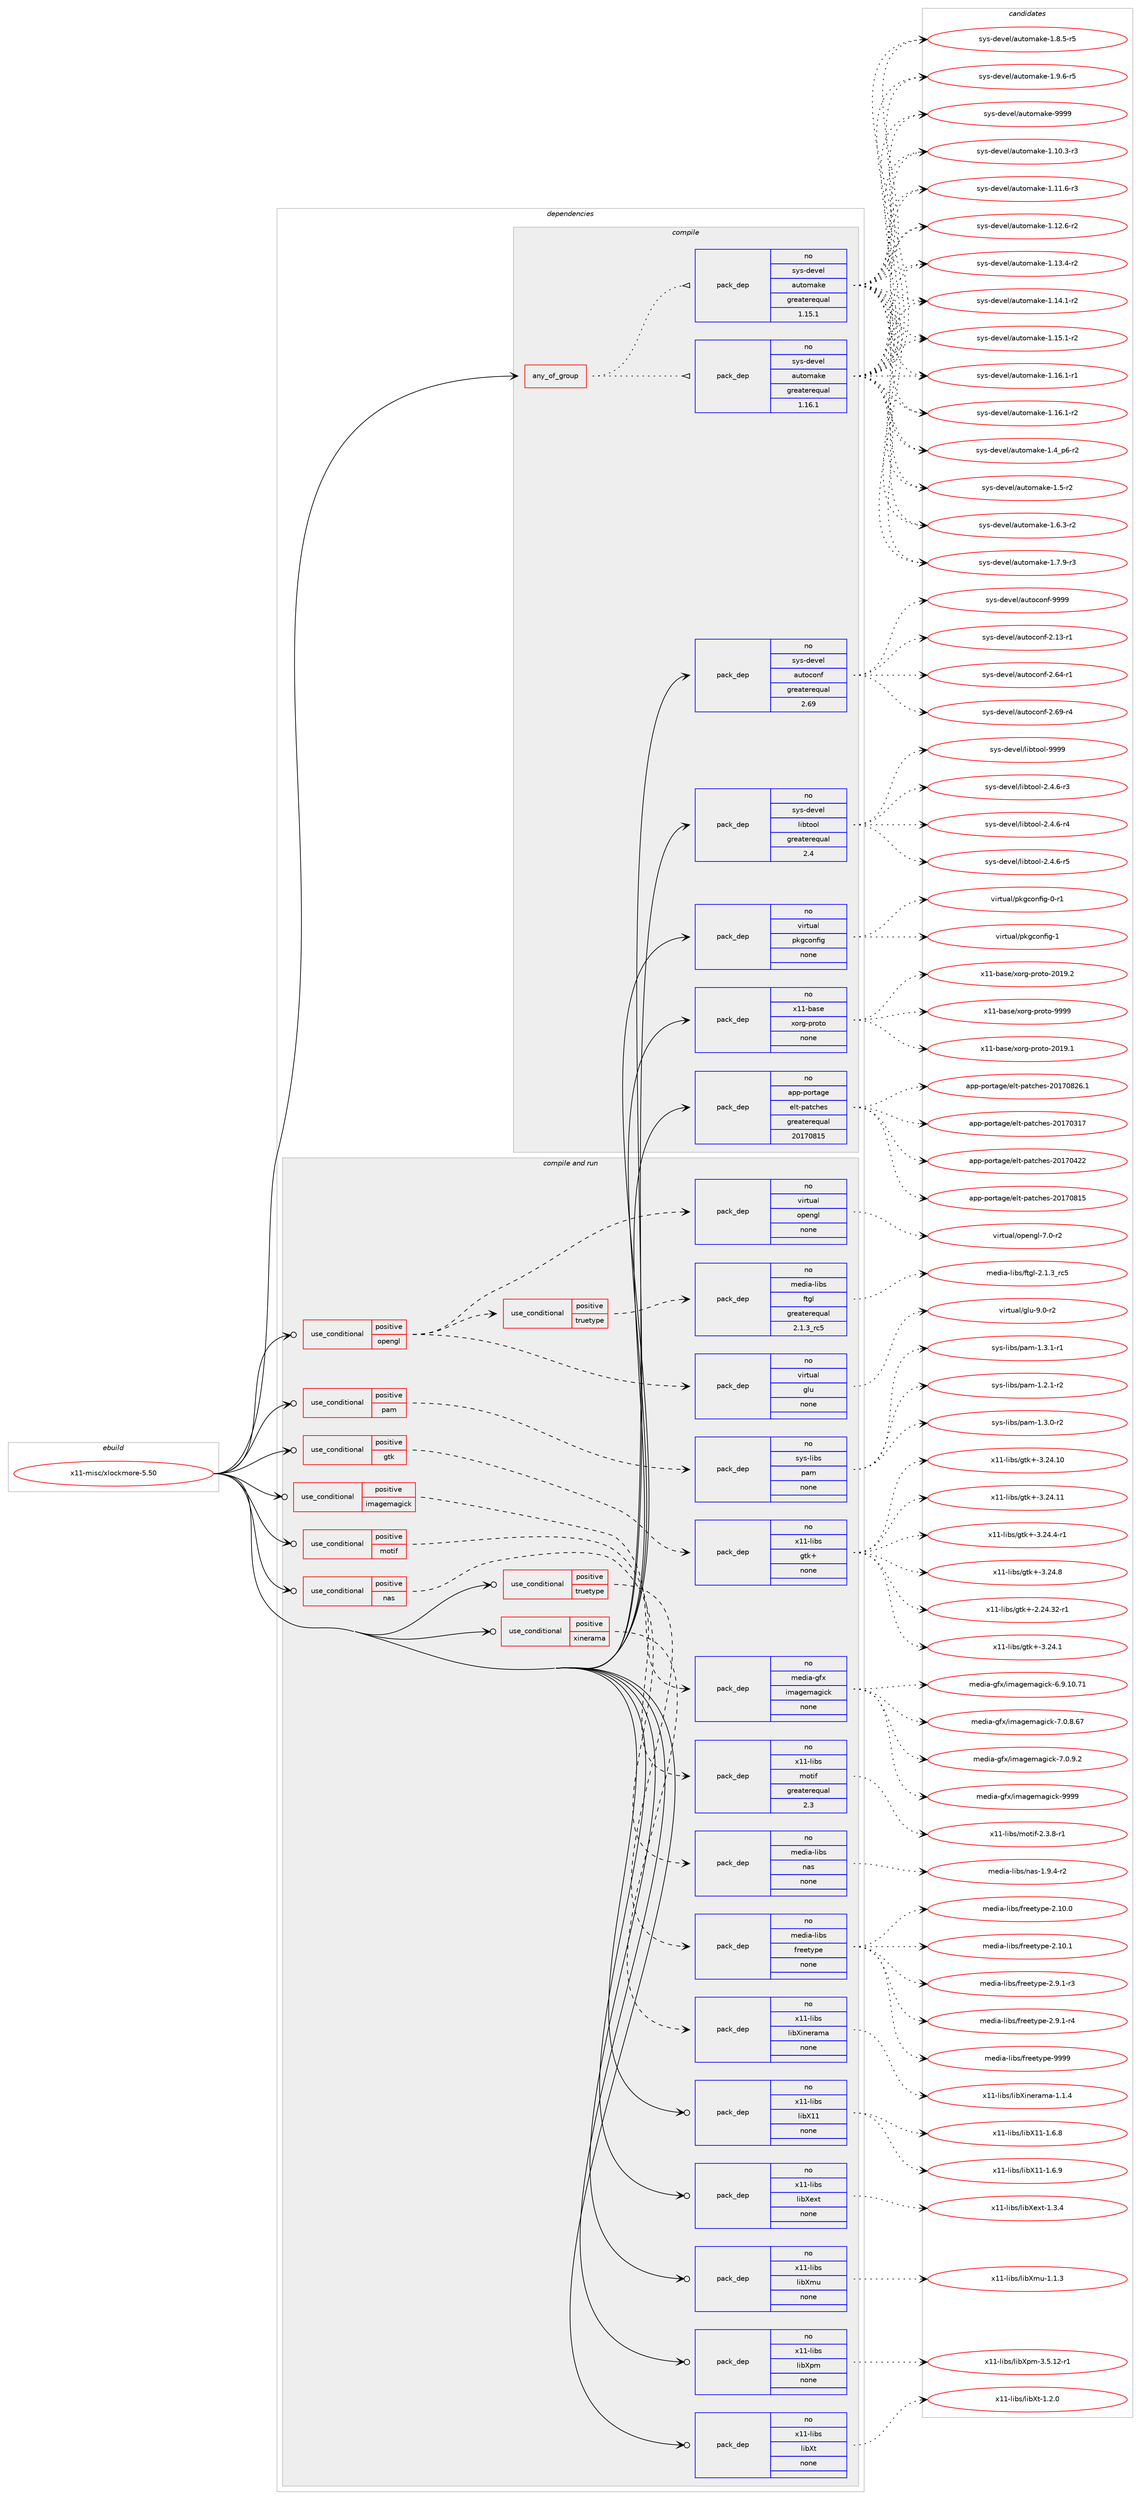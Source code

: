 digraph prolog {

# *************
# Graph options
# *************

newrank=true;
concentrate=true;
compound=true;
graph [rankdir=LR,fontname=Helvetica,fontsize=10,ranksep=1.5];#, ranksep=2.5, nodesep=0.2];
edge  [arrowhead=vee];
node  [fontname=Helvetica,fontsize=10];

# **********
# The ebuild
# **********

subgraph cluster_leftcol {
color=gray;
rank=same;
label=<<i>ebuild</i>>;
id [label="x11-misc/xlockmore-5.50", color=red, width=4, href="../x11-misc/xlockmore-5.50.svg"];
}

# ****************
# The dependencies
# ****************

subgraph cluster_midcol {
color=gray;
label=<<i>dependencies</i>>;
subgraph cluster_compile {
fillcolor="#eeeeee";
style=filled;
label=<<i>compile</i>>;
subgraph any16120 {
dependency921679 [label=<<TABLE BORDER="0" CELLBORDER="1" CELLSPACING="0" CELLPADDING="4"><TR><TD CELLPADDING="10">any_of_group</TD></TR></TABLE>>, shape=none, color=red];subgraph pack684891 {
dependency921680 [label=<<TABLE BORDER="0" CELLBORDER="1" CELLSPACING="0" CELLPADDING="4" WIDTH="220"><TR><TD ROWSPAN="6" CELLPADDING="30">pack_dep</TD></TR><TR><TD WIDTH="110">no</TD></TR><TR><TD>sys-devel</TD></TR><TR><TD>automake</TD></TR><TR><TD>greaterequal</TD></TR><TR><TD>1.16.1</TD></TR></TABLE>>, shape=none, color=blue];
}
dependency921679:e -> dependency921680:w [weight=20,style="dotted",arrowhead="oinv"];
subgraph pack684892 {
dependency921681 [label=<<TABLE BORDER="0" CELLBORDER="1" CELLSPACING="0" CELLPADDING="4" WIDTH="220"><TR><TD ROWSPAN="6" CELLPADDING="30">pack_dep</TD></TR><TR><TD WIDTH="110">no</TD></TR><TR><TD>sys-devel</TD></TR><TR><TD>automake</TD></TR><TR><TD>greaterequal</TD></TR><TR><TD>1.15.1</TD></TR></TABLE>>, shape=none, color=blue];
}
dependency921679:e -> dependency921681:w [weight=20,style="dotted",arrowhead="oinv"];
}
id:e -> dependency921679:w [weight=20,style="solid",arrowhead="vee"];
subgraph pack684893 {
dependency921682 [label=<<TABLE BORDER="0" CELLBORDER="1" CELLSPACING="0" CELLPADDING="4" WIDTH="220"><TR><TD ROWSPAN="6" CELLPADDING="30">pack_dep</TD></TR><TR><TD WIDTH="110">no</TD></TR><TR><TD>app-portage</TD></TR><TR><TD>elt-patches</TD></TR><TR><TD>greaterequal</TD></TR><TR><TD>20170815</TD></TR></TABLE>>, shape=none, color=blue];
}
id:e -> dependency921682:w [weight=20,style="solid",arrowhead="vee"];
subgraph pack684894 {
dependency921683 [label=<<TABLE BORDER="0" CELLBORDER="1" CELLSPACING="0" CELLPADDING="4" WIDTH="220"><TR><TD ROWSPAN="6" CELLPADDING="30">pack_dep</TD></TR><TR><TD WIDTH="110">no</TD></TR><TR><TD>sys-devel</TD></TR><TR><TD>autoconf</TD></TR><TR><TD>greaterequal</TD></TR><TR><TD>2.69</TD></TR></TABLE>>, shape=none, color=blue];
}
id:e -> dependency921683:w [weight=20,style="solid",arrowhead="vee"];
subgraph pack684895 {
dependency921684 [label=<<TABLE BORDER="0" CELLBORDER="1" CELLSPACING="0" CELLPADDING="4" WIDTH="220"><TR><TD ROWSPAN="6" CELLPADDING="30">pack_dep</TD></TR><TR><TD WIDTH="110">no</TD></TR><TR><TD>sys-devel</TD></TR><TR><TD>libtool</TD></TR><TR><TD>greaterequal</TD></TR><TR><TD>2.4</TD></TR></TABLE>>, shape=none, color=blue];
}
id:e -> dependency921684:w [weight=20,style="solid",arrowhead="vee"];
subgraph pack684896 {
dependency921685 [label=<<TABLE BORDER="0" CELLBORDER="1" CELLSPACING="0" CELLPADDING="4" WIDTH="220"><TR><TD ROWSPAN="6" CELLPADDING="30">pack_dep</TD></TR><TR><TD WIDTH="110">no</TD></TR><TR><TD>virtual</TD></TR><TR><TD>pkgconfig</TD></TR><TR><TD>none</TD></TR><TR><TD></TD></TR></TABLE>>, shape=none, color=blue];
}
id:e -> dependency921685:w [weight=20,style="solid",arrowhead="vee"];
subgraph pack684897 {
dependency921686 [label=<<TABLE BORDER="0" CELLBORDER="1" CELLSPACING="0" CELLPADDING="4" WIDTH="220"><TR><TD ROWSPAN="6" CELLPADDING="30">pack_dep</TD></TR><TR><TD WIDTH="110">no</TD></TR><TR><TD>x11-base</TD></TR><TR><TD>xorg-proto</TD></TR><TR><TD>none</TD></TR><TR><TD></TD></TR></TABLE>>, shape=none, color=blue];
}
id:e -> dependency921686:w [weight=20,style="solid",arrowhead="vee"];
}
subgraph cluster_compileandrun {
fillcolor="#eeeeee";
style=filled;
label=<<i>compile and run</i>>;
subgraph cond220077 {
dependency921687 [label=<<TABLE BORDER="0" CELLBORDER="1" CELLSPACING="0" CELLPADDING="4"><TR><TD ROWSPAN="3" CELLPADDING="10">use_conditional</TD></TR><TR><TD>positive</TD></TR><TR><TD>gtk</TD></TR></TABLE>>, shape=none, color=red];
subgraph pack684898 {
dependency921688 [label=<<TABLE BORDER="0" CELLBORDER="1" CELLSPACING="0" CELLPADDING="4" WIDTH="220"><TR><TD ROWSPAN="6" CELLPADDING="30">pack_dep</TD></TR><TR><TD WIDTH="110">no</TD></TR><TR><TD>x11-libs</TD></TR><TR><TD>gtk+</TD></TR><TR><TD>none</TD></TR><TR><TD></TD></TR></TABLE>>, shape=none, color=blue];
}
dependency921687:e -> dependency921688:w [weight=20,style="dashed",arrowhead="vee"];
}
id:e -> dependency921687:w [weight=20,style="solid",arrowhead="odotvee"];
subgraph cond220078 {
dependency921689 [label=<<TABLE BORDER="0" CELLBORDER="1" CELLSPACING="0" CELLPADDING="4"><TR><TD ROWSPAN="3" CELLPADDING="10">use_conditional</TD></TR><TR><TD>positive</TD></TR><TR><TD>imagemagick</TD></TR></TABLE>>, shape=none, color=red];
subgraph pack684899 {
dependency921690 [label=<<TABLE BORDER="0" CELLBORDER="1" CELLSPACING="0" CELLPADDING="4" WIDTH="220"><TR><TD ROWSPAN="6" CELLPADDING="30">pack_dep</TD></TR><TR><TD WIDTH="110">no</TD></TR><TR><TD>media-gfx</TD></TR><TR><TD>imagemagick</TD></TR><TR><TD>none</TD></TR><TR><TD></TD></TR></TABLE>>, shape=none, color=blue];
}
dependency921689:e -> dependency921690:w [weight=20,style="dashed",arrowhead="vee"];
}
id:e -> dependency921689:w [weight=20,style="solid",arrowhead="odotvee"];
subgraph cond220079 {
dependency921691 [label=<<TABLE BORDER="0" CELLBORDER="1" CELLSPACING="0" CELLPADDING="4"><TR><TD ROWSPAN="3" CELLPADDING="10">use_conditional</TD></TR><TR><TD>positive</TD></TR><TR><TD>motif</TD></TR></TABLE>>, shape=none, color=red];
subgraph pack684900 {
dependency921692 [label=<<TABLE BORDER="0" CELLBORDER="1" CELLSPACING="0" CELLPADDING="4" WIDTH="220"><TR><TD ROWSPAN="6" CELLPADDING="30">pack_dep</TD></TR><TR><TD WIDTH="110">no</TD></TR><TR><TD>x11-libs</TD></TR><TR><TD>motif</TD></TR><TR><TD>greaterequal</TD></TR><TR><TD>2.3</TD></TR></TABLE>>, shape=none, color=blue];
}
dependency921691:e -> dependency921692:w [weight=20,style="dashed",arrowhead="vee"];
}
id:e -> dependency921691:w [weight=20,style="solid",arrowhead="odotvee"];
subgraph cond220080 {
dependency921693 [label=<<TABLE BORDER="0" CELLBORDER="1" CELLSPACING="0" CELLPADDING="4"><TR><TD ROWSPAN="3" CELLPADDING="10">use_conditional</TD></TR><TR><TD>positive</TD></TR><TR><TD>nas</TD></TR></TABLE>>, shape=none, color=red];
subgraph pack684901 {
dependency921694 [label=<<TABLE BORDER="0" CELLBORDER="1" CELLSPACING="0" CELLPADDING="4" WIDTH="220"><TR><TD ROWSPAN="6" CELLPADDING="30">pack_dep</TD></TR><TR><TD WIDTH="110">no</TD></TR><TR><TD>media-libs</TD></TR><TR><TD>nas</TD></TR><TR><TD>none</TD></TR><TR><TD></TD></TR></TABLE>>, shape=none, color=blue];
}
dependency921693:e -> dependency921694:w [weight=20,style="dashed",arrowhead="vee"];
}
id:e -> dependency921693:w [weight=20,style="solid",arrowhead="odotvee"];
subgraph cond220081 {
dependency921695 [label=<<TABLE BORDER="0" CELLBORDER="1" CELLSPACING="0" CELLPADDING="4"><TR><TD ROWSPAN="3" CELLPADDING="10">use_conditional</TD></TR><TR><TD>positive</TD></TR><TR><TD>opengl</TD></TR></TABLE>>, shape=none, color=red];
subgraph pack684902 {
dependency921696 [label=<<TABLE BORDER="0" CELLBORDER="1" CELLSPACING="0" CELLPADDING="4" WIDTH="220"><TR><TD ROWSPAN="6" CELLPADDING="30">pack_dep</TD></TR><TR><TD WIDTH="110">no</TD></TR><TR><TD>virtual</TD></TR><TR><TD>opengl</TD></TR><TR><TD>none</TD></TR><TR><TD></TD></TR></TABLE>>, shape=none, color=blue];
}
dependency921695:e -> dependency921696:w [weight=20,style="dashed",arrowhead="vee"];
subgraph pack684903 {
dependency921697 [label=<<TABLE BORDER="0" CELLBORDER="1" CELLSPACING="0" CELLPADDING="4" WIDTH="220"><TR><TD ROWSPAN="6" CELLPADDING="30">pack_dep</TD></TR><TR><TD WIDTH="110">no</TD></TR><TR><TD>virtual</TD></TR><TR><TD>glu</TD></TR><TR><TD>none</TD></TR><TR><TD></TD></TR></TABLE>>, shape=none, color=blue];
}
dependency921695:e -> dependency921697:w [weight=20,style="dashed",arrowhead="vee"];
subgraph cond220082 {
dependency921698 [label=<<TABLE BORDER="0" CELLBORDER="1" CELLSPACING="0" CELLPADDING="4"><TR><TD ROWSPAN="3" CELLPADDING="10">use_conditional</TD></TR><TR><TD>positive</TD></TR><TR><TD>truetype</TD></TR></TABLE>>, shape=none, color=red];
subgraph pack684904 {
dependency921699 [label=<<TABLE BORDER="0" CELLBORDER="1" CELLSPACING="0" CELLPADDING="4" WIDTH="220"><TR><TD ROWSPAN="6" CELLPADDING="30">pack_dep</TD></TR><TR><TD WIDTH="110">no</TD></TR><TR><TD>media-libs</TD></TR><TR><TD>ftgl</TD></TR><TR><TD>greaterequal</TD></TR><TR><TD>2.1.3_rc5</TD></TR></TABLE>>, shape=none, color=blue];
}
dependency921698:e -> dependency921699:w [weight=20,style="dashed",arrowhead="vee"];
}
dependency921695:e -> dependency921698:w [weight=20,style="dashed",arrowhead="vee"];
}
id:e -> dependency921695:w [weight=20,style="solid",arrowhead="odotvee"];
subgraph cond220083 {
dependency921700 [label=<<TABLE BORDER="0" CELLBORDER="1" CELLSPACING="0" CELLPADDING="4"><TR><TD ROWSPAN="3" CELLPADDING="10">use_conditional</TD></TR><TR><TD>positive</TD></TR><TR><TD>pam</TD></TR></TABLE>>, shape=none, color=red];
subgraph pack684905 {
dependency921701 [label=<<TABLE BORDER="0" CELLBORDER="1" CELLSPACING="0" CELLPADDING="4" WIDTH="220"><TR><TD ROWSPAN="6" CELLPADDING="30">pack_dep</TD></TR><TR><TD WIDTH="110">no</TD></TR><TR><TD>sys-libs</TD></TR><TR><TD>pam</TD></TR><TR><TD>none</TD></TR><TR><TD></TD></TR></TABLE>>, shape=none, color=blue];
}
dependency921700:e -> dependency921701:w [weight=20,style="dashed",arrowhead="vee"];
}
id:e -> dependency921700:w [weight=20,style="solid",arrowhead="odotvee"];
subgraph cond220084 {
dependency921702 [label=<<TABLE BORDER="0" CELLBORDER="1" CELLSPACING="0" CELLPADDING="4"><TR><TD ROWSPAN="3" CELLPADDING="10">use_conditional</TD></TR><TR><TD>positive</TD></TR><TR><TD>truetype</TD></TR></TABLE>>, shape=none, color=red];
subgraph pack684906 {
dependency921703 [label=<<TABLE BORDER="0" CELLBORDER="1" CELLSPACING="0" CELLPADDING="4" WIDTH="220"><TR><TD ROWSPAN="6" CELLPADDING="30">pack_dep</TD></TR><TR><TD WIDTH="110">no</TD></TR><TR><TD>media-libs</TD></TR><TR><TD>freetype</TD></TR><TR><TD>none</TD></TR><TR><TD></TD></TR></TABLE>>, shape=none, color=blue];
}
dependency921702:e -> dependency921703:w [weight=20,style="dashed",arrowhead="vee"];
}
id:e -> dependency921702:w [weight=20,style="solid",arrowhead="odotvee"];
subgraph cond220085 {
dependency921704 [label=<<TABLE BORDER="0" CELLBORDER="1" CELLSPACING="0" CELLPADDING="4"><TR><TD ROWSPAN="3" CELLPADDING="10">use_conditional</TD></TR><TR><TD>positive</TD></TR><TR><TD>xinerama</TD></TR></TABLE>>, shape=none, color=red];
subgraph pack684907 {
dependency921705 [label=<<TABLE BORDER="0" CELLBORDER="1" CELLSPACING="0" CELLPADDING="4" WIDTH="220"><TR><TD ROWSPAN="6" CELLPADDING="30">pack_dep</TD></TR><TR><TD WIDTH="110">no</TD></TR><TR><TD>x11-libs</TD></TR><TR><TD>libXinerama</TD></TR><TR><TD>none</TD></TR><TR><TD></TD></TR></TABLE>>, shape=none, color=blue];
}
dependency921704:e -> dependency921705:w [weight=20,style="dashed",arrowhead="vee"];
}
id:e -> dependency921704:w [weight=20,style="solid",arrowhead="odotvee"];
subgraph pack684908 {
dependency921706 [label=<<TABLE BORDER="0" CELLBORDER="1" CELLSPACING="0" CELLPADDING="4" WIDTH="220"><TR><TD ROWSPAN="6" CELLPADDING="30">pack_dep</TD></TR><TR><TD WIDTH="110">no</TD></TR><TR><TD>x11-libs</TD></TR><TR><TD>libX11</TD></TR><TR><TD>none</TD></TR><TR><TD></TD></TR></TABLE>>, shape=none, color=blue];
}
id:e -> dependency921706:w [weight=20,style="solid",arrowhead="odotvee"];
subgraph pack684909 {
dependency921707 [label=<<TABLE BORDER="0" CELLBORDER="1" CELLSPACING="0" CELLPADDING="4" WIDTH="220"><TR><TD ROWSPAN="6" CELLPADDING="30">pack_dep</TD></TR><TR><TD WIDTH="110">no</TD></TR><TR><TD>x11-libs</TD></TR><TR><TD>libXext</TD></TR><TR><TD>none</TD></TR><TR><TD></TD></TR></TABLE>>, shape=none, color=blue];
}
id:e -> dependency921707:w [weight=20,style="solid",arrowhead="odotvee"];
subgraph pack684910 {
dependency921708 [label=<<TABLE BORDER="0" CELLBORDER="1" CELLSPACING="0" CELLPADDING="4" WIDTH="220"><TR><TD ROWSPAN="6" CELLPADDING="30">pack_dep</TD></TR><TR><TD WIDTH="110">no</TD></TR><TR><TD>x11-libs</TD></TR><TR><TD>libXmu</TD></TR><TR><TD>none</TD></TR><TR><TD></TD></TR></TABLE>>, shape=none, color=blue];
}
id:e -> dependency921708:w [weight=20,style="solid",arrowhead="odotvee"];
subgraph pack684911 {
dependency921709 [label=<<TABLE BORDER="0" CELLBORDER="1" CELLSPACING="0" CELLPADDING="4" WIDTH="220"><TR><TD ROWSPAN="6" CELLPADDING="30">pack_dep</TD></TR><TR><TD WIDTH="110">no</TD></TR><TR><TD>x11-libs</TD></TR><TR><TD>libXpm</TD></TR><TR><TD>none</TD></TR><TR><TD></TD></TR></TABLE>>, shape=none, color=blue];
}
id:e -> dependency921709:w [weight=20,style="solid",arrowhead="odotvee"];
subgraph pack684912 {
dependency921710 [label=<<TABLE BORDER="0" CELLBORDER="1" CELLSPACING="0" CELLPADDING="4" WIDTH="220"><TR><TD ROWSPAN="6" CELLPADDING="30">pack_dep</TD></TR><TR><TD WIDTH="110">no</TD></TR><TR><TD>x11-libs</TD></TR><TR><TD>libXt</TD></TR><TR><TD>none</TD></TR><TR><TD></TD></TR></TABLE>>, shape=none, color=blue];
}
id:e -> dependency921710:w [weight=20,style="solid",arrowhead="odotvee"];
}
subgraph cluster_run {
fillcolor="#eeeeee";
style=filled;
label=<<i>run</i>>;
}
}

# **************
# The candidates
# **************

subgraph cluster_choices {
rank=same;
color=gray;
label=<<i>candidates</i>>;

subgraph choice684891 {
color=black;
nodesep=1;
choice11512111545100101118101108479711711611110997107101454946494846514511451 [label="sys-devel/automake-1.10.3-r3", color=red, width=4,href="../sys-devel/automake-1.10.3-r3.svg"];
choice11512111545100101118101108479711711611110997107101454946494946544511451 [label="sys-devel/automake-1.11.6-r3", color=red, width=4,href="../sys-devel/automake-1.11.6-r3.svg"];
choice11512111545100101118101108479711711611110997107101454946495046544511450 [label="sys-devel/automake-1.12.6-r2", color=red, width=4,href="../sys-devel/automake-1.12.6-r2.svg"];
choice11512111545100101118101108479711711611110997107101454946495146524511450 [label="sys-devel/automake-1.13.4-r2", color=red, width=4,href="../sys-devel/automake-1.13.4-r2.svg"];
choice11512111545100101118101108479711711611110997107101454946495246494511450 [label="sys-devel/automake-1.14.1-r2", color=red, width=4,href="../sys-devel/automake-1.14.1-r2.svg"];
choice11512111545100101118101108479711711611110997107101454946495346494511450 [label="sys-devel/automake-1.15.1-r2", color=red, width=4,href="../sys-devel/automake-1.15.1-r2.svg"];
choice11512111545100101118101108479711711611110997107101454946495446494511449 [label="sys-devel/automake-1.16.1-r1", color=red, width=4,href="../sys-devel/automake-1.16.1-r1.svg"];
choice11512111545100101118101108479711711611110997107101454946495446494511450 [label="sys-devel/automake-1.16.1-r2", color=red, width=4,href="../sys-devel/automake-1.16.1-r2.svg"];
choice115121115451001011181011084797117116111109971071014549465295112544511450 [label="sys-devel/automake-1.4_p6-r2", color=red, width=4,href="../sys-devel/automake-1.4_p6-r2.svg"];
choice11512111545100101118101108479711711611110997107101454946534511450 [label="sys-devel/automake-1.5-r2", color=red, width=4,href="../sys-devel/automake-1.5-r2.svg"];
choice115121115451001011181011084797117116111109971071014549465446514511450 [label="sys-devel/automake-1.6.3-r2", color=red, width=4,href="../sys-devel/automake-1.6.3-r2.svg"];
choice115121115451001011181011084797117116111109971071014549465546574511451 [label="sys-devel/automake-1.7.9-r3", color=red, width=4,href="../sys-devel/automake-1.7.9-r3.svg"];
choice115121115451001011181011084797117116111109971071014549465646534511453 [label="sys-devel/automake-1.8.5-r5", color=red, width=4,href="../sys-devel/automake-1.8.5-r5.svg"];
choice115121115451001011181011084797117116111109971071014549465746544511453 [label="sys-devel/automake-1.9.6-r5", color=red, width=4,href="../sys-devel/automake-1.9.6-r5.svg"];
choice115121115451001011181011084797117116111109971071014557575757 [label="sys-devel/automake-9999", color=red, width=4,href="../sys-devel/automake-9999.svg"];
dependency921680:e -> choice11512111545100101118101108479711711611110997107101454946494846514511451:w [style=dotted,weight="100"];
dependency921680:e -> choice11512111545100101118101108479711711611110997107101454946494946544511451:w [style=dotted,weight="100"];
dependency921680:e -> choice11512111545100101118101108479711711611110997107101454946495046544511450:w [style=dotted,weight="100"];
dependency921680:e -> choice11512111545100101118101108479711711611110997107101454946495146524511450:w [style=dotted,weight="100"];
dependency921680:e -> choice11512111545100101118101108479711711611110997107101454946495246494511450:w [style=dotted,weight="100"];
dependency921680:e -> choice11512111545100101118101108479711711611110997107101454946495346494511450:w [style=dotted,weight="100"];
dependency921680:e -> choice11512111545100101118101108479711711611110997107101454946495446494511449:w [style=dotted,weight="100"];
dependency921680:e -> choice11512111545100101118101108479711711611110997107101454946495446494511450:w [style=dotted,weight="100"];
dependency921680:e -> choice115121115451001011181011084797117116111109971071014549465295112544511450:w [style=dotted,weight="100"];
dependency921680:e -> choice11512111545100101118101108479711711611110997107101454946534511450:w [style=dotted,weight="100"];
dependency921680:e -> choice115121115451001011181011084797117116111109971071014549465446514511450:w [style=dotted,weight="100"];
dependency921680:e -> choice115121115451001011181011084797117116111109971071014549465546574511451:w [style=dotted,weight="100"];
dependency921680:e -> choice115121115451001011181011084797117116111109971071014549465646534511453:w [style=dotted,weight="100"];
dependency921680:e -> choice115121115451001011181011084797117116111109971071014549465746544511453:w [style=dotted,weight="100"];
dependency921680:e -> choice115121115451001011181011084797117116111109971071014557575757:w [style=dotted,weight="100"];
}
subgraph choice684892 {
color=black;
nodesep=1;
choice11512111545100101118101108479711711611110997107101454946494846514511451 [label="sys-devel/automake-1.10.3-r3", color=red, width=4,href="../sys-devel/automake-1.10.3-r3.svg"];
choice11512111545100101118101108479711711611110997107101454946494946544511451 [label="sys-devel/automake-1.11.6-r3", color=red, width=4,href="../sys-devel/automake-1.11.6-r3.svg"];
choice11512111545100101118101108479711711611110997107101454946495046544511450 [label="sys-devel/automake-1.12.6-r2", color=red, width=4,href="../sys-devel/automake-1.12.6-r2.svg"];
choice11512111545100101118101108479711711611110997107101454946495146524511450 [label="sys-devel/automake-1.13.4-r2", color=red, width=4,href="../sys-devel/automake-1.13.4-r2.svg"];
choice11512111545100101118101108479711711611110997107101454946495246494511450 [label="sys-devel/automake-1.14.1-r2", color=red, width=4,href="../sys-devel/automake-1.14.1-r2.svg"];
choice11512111545100101118101108479711711611110997107101454946495346494511450 [label="sys-devel/automake-1.15.1-r2", color=red, width=4,href="../sys-devel/automake-1.15.1-r2.svg"];
choice11512111545100101118101108479711711611110997107101454946495446494511449 [label="sys-devel/automake-1.16.1-r1", color=red, width=4,href="../sys-devel/automake-1.16.1-r1.svg"];
choice11512111545100101118101108479711711611110997107101454946495446494511450 [label="sys-devel/automake-1.16.1-r2", color=red, width=4,href="../sys-devel/automake-1.16.1-r2.svg"];
choice115121115451001011181011084797117116111109971071014549465295112544511450 [label="sys-devel/automake-1.4_p6-r2", color=red, width=4,href="../sys-devel/automake-1.4_p6-r2.svg"];
choice11512111545100101118101108479711711611110997107101454946534511450 [label="sys-devel/automake-1.5-r2", color=red, width=4,href="../sys-devel/automake-1.5-r2.svg"];
choice115121115451001011181011084797117116111109971071014549465446514511450 [label="sys-devel/automake-1.6.3-r2", color=red, width=4,href="../sys-devel/automake-1.6.3-r2.svg"];
choice115121115451001011181011084797117116111109971071014549465546574511451 [label="sys-devel/automake-1.7.9-r3", color=red, width=4,href="../sys-devel/automake-1.7.9-r3.svg"];
choice115121115451001011181011084797117116111109971071014549465646534511453 [label="sys-devel/automake-1.8.5-r5", color=red, width=4,href="../sys-devel/automake-1.8.5-r5.svg"];
choice115121115451001011181011084797117116111109971071014549465746544511453 [label="sys-devel/automake-1.9.6-r5", color=red, width=4,href="../sys-devel/automake-1.9.6-r5.svg"];
choice115121115451001011181011084797117116111109971071014557575757 [label="sys-devel/automake-9999", color=red, width=4,href="../sys-devel/automake-9999.svg"];
dependency921681:e -> choice11512111545100101118101108479711711611110997107101454946494846514511451:w [style=dotted,weight="100"];
dependency921681:e -> choice11512111545100101118101108479711711611110997107101454946494946544511451:w [style=dotted,weight="100"];
dependency921681:e -> choice11512111545100101118101108479711711611110997107101454946495046544511450:w [style=dotted,weight="100"];
dependency921681:e -> choice11512111545100101118101108479711711611110997107101454946495146524511450:w [style=dotted,weight="100"];
dependency921681:e -> choice11512111545100101118101108479711711611110997107101454946495246494511450:w [style=dotted,weight="100"];
dependency921681:e -> choice11512111545100101118101108479711711611110997107101454946495346494511450:w [style=dotted,weight="100"];
dependency921681:e -> choice11512111545100101118101108479711711611110997107101454946495446494511449:w [style=dotted,weight="100"];
dependency921681:e -> choice11512111545100101118101108479711711611110997107101454946495446494511450:w [style=dotted,weight="100"];
dependency921681:e -> choice115121115451001011181011084797117116111109971071014549465295112544511450:w [style=dotted,weight="100"];
dependency921681:e -> choice11512111545100101118101108479711711611110997107101454946534511450:w [style=dotted,weight="100"];
dependency921681:e -> choice115121115451001011181011084797117116111109971071014549465446514511450:w [style=dotted,weight="100"];
dependency921681:e -> choice115121115451001011181011084797117116111109971071014549465546574511451:w [style=dotted,weight="100"];
dependency921681:e -> choice115121115451001011181011084797117116111109971071014549465646534511453:w [style=dotted,weight="100"];
dependency921681:e -> choice115121115451001011181011084797117116111109971071014549465746544511453:w [style=dotted,weight="100"];
dependency921681:e -> choice115121115451001011181011084797117116111109971071014557575757:w [style=dotted,weight="100"];
}
subgraph choice684893 {
color=black;
nodesep=1;
choice97112112451121111141169710310147101108116451129711699104101115455048495548514955 [label="app-portage/elt-patches-20170317", color=red, width=4,href="../app-portage/elt-patches-20170317.svg"];
choice97112112451121111141169710310147101108116451129711699104101115455048495548525050 [label="app-portage/elt-patches-20170422", color=red, width=4,href="../app-portage/elt-patches-20170422.svg"];
choice97112112451121111141169710310147101108116451129711699104101115455048495548564953 [label="app-portage/elt-patches-20170815", color=red, width=4,href="../app-portage/elt-patches-20170815.svg"];
choice971121124511211111411697103101471011081164511297116991041011154550484955485650544649 [label="app-portage/elt-patches-20170826.1", color=red, width=4,href="../app-portage/elt-patches-20170826.1.svg"];
dependency921682:e -> choice97112112451121111141169710310147101108116451129711699104101115455048495548514955:w [style=dotted,weight="100"];
dependency921682:e -> choice97112112451121111141169710310147101108116451129711699104101115455048495548525050:w [style=dotted,weight="100"];
dependency921682:e -> choice97112112451121111141169710310147101108116451129711699104101115455048495548564953:w [style=dotted,weight="100"];
dependency921682:e -> choice971121124511211111411697103101471011081164511297116991041011154550484955485650544649:w [style=dotted,weight="100"];
}
subgraph choice684894 {
color=black;
nodesep=1;
choice1151211154510010111810110847971171161119911111010245504649514511449 [label="sys-devel/autoconf-2.13-r1", color=red, width=4,href="../sys-devel/autoconf-2.13-r1.svg"];
choice1151211154510010111810110847971171161119911111010245504654524511449 [label="sys-devel/autoconf-2.64-r1", color=red, width=4,href="../sys-devel/autoconf-2.64-r1.svg"];
choice1151211154510010111810110847971171161119911111010245504654574511452 [label="sys-devel/autoconf-2.69-r4", color=red, width=4,href="../sys-devel/autoconf-2.69-r4.svg"];
choice115121115451001011181011084797117116111991111101024557575757 [label="sys-devel/autoconf-9999", color=red, width=4,href="../sys-devel/autoconf-9999.svg"];
dependency921683:e -> choice1151211154510010111810110847971171161119911111010245504649514511449:w [style=dotted,weight="100"];
dependency921683:e -> choice1151211154510010111810110847971171161119911111010245504654524511449:w [style=dotted,weight="100"];
dependency921683:e -> choice1151211154510010111810110847971171161119911111010245504654574511452:w [style=dotted,weight="100"];
dependency921683:e -> choice115121115451001011181011084797117116111991111101024557575757:w [style=dotted,weight="100"];
}
subgraph choice684895 {
color=black;
nodesep=1;
choice1151211154510010111810110847108105981161111111084550465246544511451 [label="sys-devel/libtool-2.4.6-r3", color=red, width=4,href="../sys-devel/libtool-2.4.6-r3.svg"];
choice1151211154510010111810110847108105981161111111084550465246544511452 [label="sys-devel/libtool-2.4.6-r4", color=red, width=4,href="../sys-devel/libtool-2.4.6-r4.svg"];
choice1151211154510010111810110847108105981161111111084550465246544511453 [label="sys-devel/libtool-2.4.6-r5", color=red, width=4,href="../sys-devel/libtool-2.4.6-r5.svg"];
choice1151211154510010111810110847108105981161111111084557575757 [label="sys-devel/libtool-9999", color=red, width=4,href="../sys-devel/libtool-9999.svg"];
dependency921684:e -> choice1151211154510010111810110847108105981161111111084550465246544511451:w [style=dotted,weight="100"];
dependency921684:e -> choice1151211154510010111810110847108105981161111111084550465246544511452:w [style=dotted,weight="100"];
dependency921684:e -> choice1151211154510010111810110847108105981161111111084550465246544511453:w [style=dotted,weight="100"];
dependency921684:e -> choice1151211154510010111810110847108105981161111111084557575757:w [style=dotted,weight="100"];
}
subgraph choice684896 {
color=black;
nodesep=1;
choice11810511411611797108471121071039911111010210510345484511449 [label="virtual/pkgconfig-0-r1", color=red, width=4,href="../virtual/pkgconfig-0-r1.svg"];
choice1181051141161179710847112107103991111101021051034549 [label="virtual/pkgconfig-1", color=red, width=4,href="../virtual/pkgconfig-1.svg"];
dependency921685:e -> choice11810511411611797108471121071039911111010210510345484511449:w [style=dotted,weight="100"];
dependency921685:e -> choice1181051141161179710847112107103991111101021051034549:w [style=dotted,weight="100"];
}
subgraph choice684897 {
color=black;
nodesep=1;
choice1204949459897115101471201111141034511211411111611145504849574649 [label="x11-base/xorg-proto-2019.1", color=red, width=4,href="../x11-base/xorg-proto-2019.1.svg"];
choice1204949459897115101471201111141034511211411111611145504849574650 [label="x11-base/xorg-proto-2019.2", color=red, width=4,href="../x11-base/xorg-proto-2019.2.svg"];
choice120494945989711510147120111114103451121141111161114557575757 [label="x11-base/xorg-proto-9999", color=red, width=4,href="../x11-base/xorg-proto-9999.svg"];
dependency921686:e -> choice1204949459897115101471201111141034511211411111611145504849574649:w [style=dotted,weight="100"];
dependency921686:e -> choice1204949459897115101471201111141034511211411111611145504849574650:w [style=dotted,weight="100"];
dependency921686:e -> choice120494945989711510147120111114103451121141111161114557575757:w [style=dotted,weight="100"];
}
subgraph choice684898 {
color=black;
nodesep=1;
choice12049494510810598115471031161074345504650524651504511449 [label="x11-libs/gtk+-2.24.32-r1", color=red, width=4,href="../x11-libs/gtk+-2.24.32-r1.svg"];
choice12049494510810598115471031161074345514650524649 [label="x11-libs/gtk+-3.24.1", color=red, width=4,href="../x11-libs/gtk+-3.24.1.svg"];
choice1204949451081059811547103116107434551465052464948 [label="x11-libs/gtk+-3.24.10", color=red, width=4,href="../x11-libs/gtk+-3.24.10.svg"];
choice1204949451081059811547103116107434551465052464949 [label="x11-libs/gtk+-3.24.11", color=red, width=4,href="../x11-libs/gtk+-3.24.11.svg"];
choice120494945108105981154710311610743455146505246524511449 [label="x11-libs/gtk+-3.24.4-r1", color=red, width=4,href="../x11-libs/gtk+-3.24.4-r1.svg"];
choice12049494510810598115471031161074345514650524656 [label="x11-libs/gtk+-3.24.8", color=red, width=4,href="../x11-libs/gtk+-3.24.8.svg"];
dependency921688:e -> choice12049494510810598115471031161074345504650524651504511449:w [style=dotted,weight="100"];
dependency921688:e -> choice12049494510810598115471031161074345514650524649:w [style=dotted,weight="100"];
dependency921688:e -> choice1204949451081059811547103116107434551465052464948:w [style=dotted,weight="100"];
dependency921688:e -> choice1204949451081059811547103116107434551465052464949:w [style=dotted,weight="100"];
dependency921688:e -> choice120494945108105981154710311610743455146505246524511449:w [style=dotted,weight="100"];
dependency921688:e -> choice12049494510810598115471031161074345514650524656:w [style=dotted,weight="100"];
}
subgraph choice684899 {
color=black;
nodesep=1;
choice10910110010597451031021204710510997103101109971031059910745544657464948465549 [label="media-gfx/imagemagick-6.9.10.71", color=red, width=4,href="../media-gfx/imagemagick-6.9.10.71.svg"];
choice109101100105974510310212047105109971031011099710310599107455546484656465455 [label="media-gfx/imagemagick-7.0.8.67", color=red, width=4,href="../media-gfx/imagemagick-7.0.8.67.svg"];
choice1091011001059745103102120471051099710310110997103105991074555464846574650 [label="media-gfx/imagemagick-7.0.9.2", color=red, width=4,href="../media-gfx/imagemagick-7.0.9.2.svg"];
choice1091011001059745103102120471051099710310110997103105991074557575757 [label="media-gfx/imagemagick-9999", color=red, width=4,href="../media-gfx/imagemagick-9999.svg"];
dependency921690:e -> choice10910110010597451031021204710510997103101109971031059910745544657464948465549:w [style=dotted,weight="100"];
dependency921690:e -> choice109101100105974510310212047105109971031011099710310599107455546484656465455:w [style=dotted,weight="100"];
dependency921690:e -> choice1091011001059745103102120471051099710310110997103105991074555464846574650:w [style=dotted,weight="100"];
dependency921690:e -> choice1091011001059745103102120471051099710310110997103105991074557575757:w [style=dotted,weight="100"];
}
subgraph choice684900 {
color=black;
nodesep=1;
choice12049494510810598115471091111161051024550465146564511449 [label="x11-libs/motif-2.3.8-r1", color=red, width=4,href="../x11-libs/motif-2.3.8-r1.svg"];
dependency921692:e -> choice12049494510810598115471091111161051024550465146564511449:w [style=dotted,weight="100"];
}
subgraph choice684901 {
color=black;
nodesep=1;
choice10910110010597451081059811547110971154549465746524511450 [label="media-libs/nas-1.9.4-r2", color=red, width=4,href="../media-libs/nas-1.9.4-r2.svg"];
dependency921694:e -> choice10910110010597451081059811547110971154549465746524511450:w [style=dotted,weight="100"];
}
subgraph choice684902 {
color=black;
nodesep=1;
choice1181051141161179710847111112101110103108455546484511450 [label="virtual/opengl-7.0-r2", color=red, width=4,href="../virtual/opengl-7.0-r2.svg"];
dependency921696:e -> choice1181051141161179710847111112101110103108455546484511450:w [style=dotted,weight="100"];
}
subgraph choice684903 {
color=black;
nodesep=1;
choice1181051141161179710847103108117455746484511450 [label="virtual/glu-9.0-r2", color=red, width=4,href="../virtual/glu-9.0-r2.svg"];
dependency921697:e -> choice1181051141161179710847103108117455746484511450:w [style=dotted,weight="100"];
}
subgraph choice684904 {
color=black;
nodesep=1;
choice10910110010597451081059811547102116103108455046494651951149953 [label="media-libs/ftgl-2.1.3_rc5", color=red, width=4,href="../media-libs/ftgl-2.1.3_rc5.svg"];
dependency921699:e -> choice10910110010597451081059811547102116103108455046494651951149953:w [style=dotted,weight="100"];
}
subgraph choice684905 {
color=black;
nodesep=1;
choice115121115451081059811547112971094549465046494511450 [label="sys-libs/pam-1.2.1-r2", color=red, width=4,href="../sys-libs/pam-1.2.1-r2.svg"];
choice115121115451081059811547112971094549465146484511450 [label="sys-libs/pam-1.3.0-r2", color=red, width=4,href="../sys-libs/pam-1.3.0-r2.svg"];
choice115121115451081059811547112971094549465146494511449 [label="sys-libs/pam-1.3.1-r1", color=red, width=4,href="../sys-libs/pam-1.3.1-r1.svg"];
dependency921701:e -> choice115121115451081059811547112971094549465046494511450:w [style=dotted,weight="100"];
dependency921701:e -> choice115121115451081059811547112971094549465146484511450:w [style=dotted,weight="100"];
dependency921701:e -> choice115121115451081059811547112971094549465146494511449:w [style=dotted,weight="100"];
}
subgraph choice684906 {
color=black;
nodesep=1;
choice1091011001059745108105981154710211410110111612111210145504649484648 [label="media-libs/freetype-2.10.0", color=red, width=4,href="../media-libs/freetype-2.10.0.svg"];
choice1091011001059745108105981154710211410110111612111210145504649484649 [label="media-libs/freetype-2.10.1", color=red, width=4,href="../media-libs/freetype-2.10.1.svg"];
choice109101100105974510810598115471021141011011161211121014550465746494511451 [label="media-libs/freetype-2.9.1-r3", color=red, width=4,href="../media-libs/freetype-2.9.1-r3.svg"];
choice109101100105974510810598115471021141011011161211121014550465746494511452 [label="media-libs/freetype-2.9.1-r4", color=red, width=4,href="../media-libs/freetype-2.9.1-r4.svg"];
choice109101100105974510810598115471021141011011161211121014557575757 [label="media-libs/freetype-9999", color=red, width=4,href="../media-libs/freetype-9999.svg"];
dependency921703:e -> choice1091011001059745108105981154710211410110111612111210145504649484648:w [style=dotted,weight="100"];
dependency921703:e -> choice1091011001059745108105981154710211410110111612111210145504649484649:w [style=dotted,weight="100"];
dependency921703:e -> choice109101100105974510810598115471021141011011161211121014550465746494511451:w [style=dotted,weight="100"];
dependency921703:e -> choice109101100105974510810598115471021141011011161211121014550465746494511452:w [style=dotted,weight="100"];
dependency921703:e -> choice109101100105974510810598115471021141011011161211121014557575757:w [style=dotted,weight="100"];
}
subgraph choice684907 {
color=black;
nodesep=1;
choice120494945108105981154710810598881051101011149710997454946494652 [label="x11-libs/libXinerama-1.1.4", color=red, width=4,href="../x11-libs/libXinerama-1.1.4.svg"];
dependency921705:e -> choice120494945108105981154710810598881051101011149710997454946494652:w [style=dotted,weight="100"];
}
subgraph choice684908 {
color=black;
nodesep=1;
choice120494945108105981154710810598884949454946544656 [label="x11-libs/libX11-1.6.8", color=red, width=4,href="../x11-libs/libX11-1.6.8.svg"];
choice120494945108105981154710810598884949454946544657 [label="x11-libs/libX11-1.6.9", color=red, width=4,href="../x11-libs/libX11-1.6.9.svg"];
dependency921706:e -> choice120494945108105981154710810598884949454946544656:w [style=dotted,weight="100"];
dependency921706:e -> choice120494945108105981154710810598884949454946544657:w [style=dotted,weight="100"];
}
subgraph choice684909 {
color=black;
nodesep=1;
choice12049494510810598115471081059888101120116454946514652 [label="x11-libs/libXext-1.3.4", color=red, width=4,href="../x11-libs/libXext-1.3.4.svg"];
dependency921707:e -> choice12049494510810598115471081059888101120116454946514652:w [style=dotted,weight="100"];
}
subgraph choice684910 {
color=black;
nodesep=1;
choice12049494510810598115471081059888109117454946494651 [label="x11-libs/libXmu-1.1.3", color=red, width=4,href="../x11-libs/libXmu-1.1.3.svg"];
dependency921708:e -> choice12049494510810598115471081059888109117454946494651:w [style=dotted,weight="100"];
}
subgraph choice684911 {
color=black;
nodesep=1;
choice12049494510810598115471081059888112109455146534649504511449 [label="x11-libs/libXpm-3.5.12-r1", color=red, width=4,href="../x11-libs/libXpm-3.5.12-r1.svg"];
dependency921709:e -> choice12049494510810598115471081059888112109455146534649504511449:w [style=dotted,weight="100"];
}
subgraph choice684912 {
color=black;
nodesep=1;
choice12049494510810598115471081059888116454946504648 [label="x11-libs/libXt-1.2.0", color=red, width=4,href="../x11-libs/libXt-1.2.0.svg"];
dependency921710:e -> choice12049494510810598115471081059888116454946504648:w [style=dotted,weight="100"];
}
}

}
